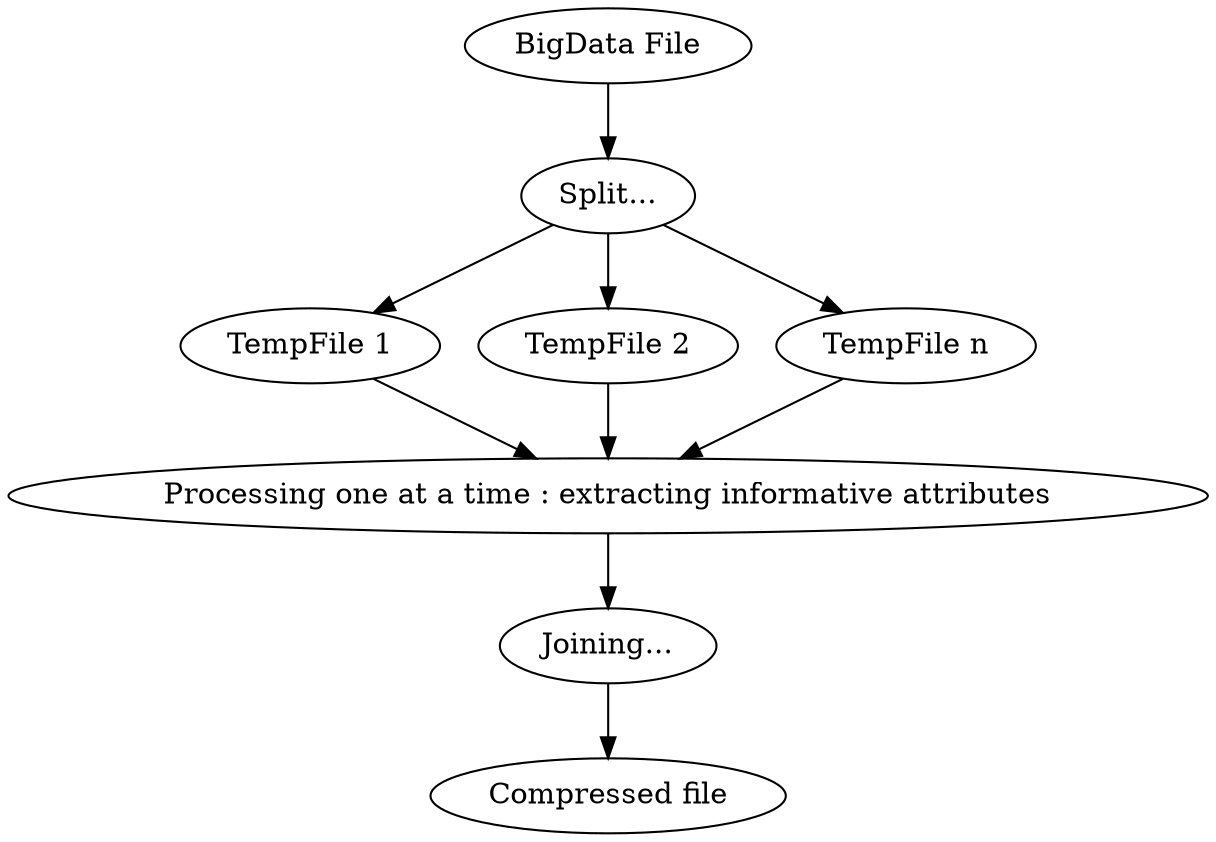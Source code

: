 digraph G {
    graph[size="9.75,7.25"]; 
    Big[label="BigData File"]
    Spl[label="Split..."]
    TempFile1[label="TempFile 1"]
    TempFile2[label="TempFile 2"]
    TempFilen[label="TempFile n"]
    Pros[label="Processing one at a time : extracting informative attributes"]
    Join[label="Joining..."]
    Final[label="Compressed file"]
    Big -> Spl;
    Spl -> TempFile1;
    Spl -> TempFile2;
    Spl -> TempFilen;
    TempFile1 -> Pros;
    TempFile2 -> Pros;
    TempFilen -> Pros;
    Pros -> Join;
    Join -> Final;
}
